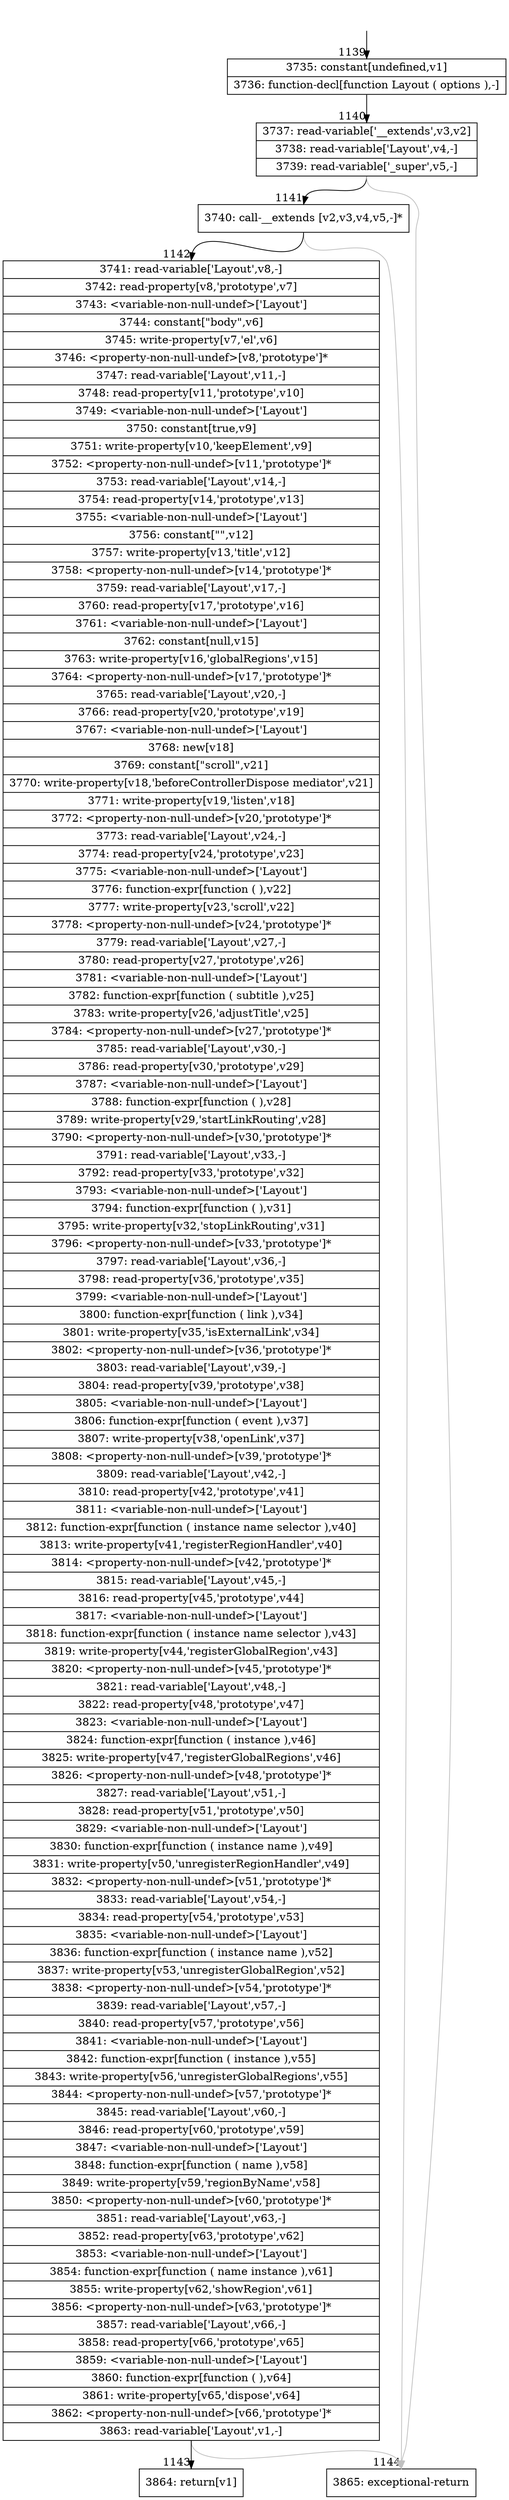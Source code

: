 digraph {
rankdir="TD"
BB_entry79[shape=none,label=""];
BB_entry79 -> BB1139 [tailport=s, headport=n, headlabel="    1139"]
BB1139 [shape=record label="{3735: constant[undefined,v1]|3736: function-decl[function Layout ( options ),-]}" ] 
BB1139 -> BB1140 [tailport=s, headport=n, headlabel="      1140"]
BB1140 [shape=record label="{3737: read-variable['__extends',v3,v2]|3738: read-variable['Layout',v4,-]|3739: read-variable['_super',v5,-]}" ] 
BB1140 -> BB1141 [tailport=s, headport=n, headlabel="      1141"]
BB1140 -> BB1144 [tailport=s, headport=n, color=gray, headlabel="      1144"]
BB1141 [shape=record label="{3740: call-__extends [v2,v3,v4,v5,-]*}" ] 
BB1141 -> BB1142 [tailport=s, headport=n, headlabel="      1142"]
BB1141 -> BB1144 [tailport=s, headport=n, color=gray]
BB1142 [shape=record label="{3741: read-variable['Layout',v8,-]|3742: read-property[v8,'prototype',v7]|3743: \<variable-non-null-undef\>['Layout']|3744: constant[\"body\",v6]|3745: write-property[v7,'el',v6]|3746: \<property-non-null-undef\>[v8,'prototype']*|3747: read-variable['Layout',v11,-]|3748: read-property[v11,'prototype',v10]|3749: \<variable-non-null-undef\>['Layout']|3750: constant[true,v9]|3751: write-property[v10,'keepElement',v9]|3752: \<property-non-null-undef\>[v11,'prototype']*|3753: read-variable['Layout',v14,-]|3754: read-property[v14,'prototype',v13]|3755: \<variable-non-null-undef\>['Layout']|3756: constant[\"\",v12]|3757: write-property[v13,'title',v12]|3758: \<property-non-null-undef\>[v14,'prototype']*|3759: read-variable['Layout',v17,-]|3760: read-property[v17,'prototype',v16]|3761: \<variable-non-null-undef\>['Layout']|3762: constant[null,v15]|3763: write-property[v16,'globalRegions',v15]|3764: \<property-non-null-undef\>[v17,'prototype']*|3765: read-variable['Layout',v20,-]|3766: read-property[v20,'prototype',v19]|3767: \<variable-non-null-undef\>['Layout']|3768: new[v18]|3769: constant[\"scroll\",v21]|3770: write-property[v18,'beforeControllerDispose mediator',v21]|3771: write-property[v19,'listen',v18]|3772: \<property-non-null-undef\>[v20,'prototype']*|3773: read-variable['Layout',v24,-]|3774: read-property[v24,'prototype',v23]|3775: \<variable-non-null-undef\>['Layout']|3776: function-expr[function ( ),v22]|3777: write-property[v23,'scroll',v22]|3778: \<property-non-null-undef\>[v24,'prototype']*|3779: read-variable['Layout',v27,-]|3780: read-property[v27,'prototype',v26]|3781: \<variable-non-null-undef\>['Layout']|3782: function-expr[function ( subtitle ),v25]|3783: write-property[v26,'adjustTitle',v25]|3784: \<property-non-null-undef\>[v27,'prototype']*|3785: read-variable['Layout',v30,-]|3786: read-property[v30,'prototype',v29]|3787: \<variable-non-null-undef\>['Layout']|3788: function-expr[function ( ),v28]|3789: write-property[v29,'startLinkRouting',v28]|3790: \<property-non-null-undef\>[v30,'prototype']*|3791: read-variable['Layout',v33,-]|3792: read-property[v33,'prototype',v32]|3793: \<variable-non-null-undef\>['Layout']|3794: function-expr[function ( ),v31]|3795: write-property[v32,'stopLinkRouting',v31]|3796: \<property-non-null-undef\>[v33,'prototype']*|3797: read-variable['Layout',v36,-]|3798: read-property[v36,'prototype',v35]|3799: \<variable-non-null-undef\>['Layout']|3800: function-expr[function ( link ),v34]|3801: write-property[v35,'isExternalLink',v34]|3802: \<property-non-null-undef\>[v36,'prototype']*|3803: read-variable['Layout',v39,-]|3804: read-property[v39,'prototype',v38]|3805: \<variable-non-null-undef\>['Layout']|3806: function-expr[function ( event ),v37]|3807: write-property[v38,'openLink',v37]|3808: \<property-non-null-undef\>[v39,'prototype']*|3809: read-variable['Layout',v42,-]|3810: read-property[v42,'prototype',v41]|3811: \<variable-non-null-undef\>['Layout']|3812: function-expr[function ( instance name selector ),v40]|3813: write-property[v41,'registerRegionHandler',v40]|3814: \<property-non-null-undef\>[v42,'prototype']*|3815: read-variable['Layout',v45,-]|3816: read-property[v45,'prototype',v44]|3817: \<variable-non-null-undef\>['Layout']|3818: function-expr[function ( instance name selector ),v43]|3819: write-property[v44,'registerGlobalRegion',v43]|3820: \<property-non-null-undef\>[v45,'prototype']*|3821: read-variable['Layout',v48,-]|3822: read-property[v48,'prototype',v47]|3823: \<variable-non-null-undef\>['Layout']|3824: function-expr[function ( instance ),v46]|3825: write-property[v47,'registerGlobalRegions',v46]|3826: \<property-non-null-undef\>[v48,'prototype']*|3827: read-variable['Layout',v51,-]|3828: read-property[v51,'prototype',v50]|3829: \<variable-non-null-undef\>['Layout']|3830: function-expr[function ( instance name ),v49]|3831: write-property[v50,'unregisterRegionHandler',v49]|3832: \<property-non-null-undef\>[v51,'prototype']*|3833: read-variable['Layout',v54,-]|3834: read-property[v54,'prototype',v53]|3835: \<variable-non-null-undef\>['Layout']|3836: function-expr[function ( instance name ),v52]|3837: write-property[v53,'unregisterGlobalRegion',v52]|3838: \<property-non-null-undef\>[v54,'prototype']*|3839: read-variable['Layout',v57,-]|3840: read-property[v57,'prototype',v56]|3841: \<variable-non-null-undef\>['Layout']|3842: function-expr[function ( instance ),v55]|3843: write-property[v56,'unregisterGlobalRegions',v55]|3844: \<property-non-null-undef\>[v57,'prototype']*|3845: read-variable['Layout',v60,-]|3846: read-property[v60,'prototype',v59]|3847: \<variable-non-null-undef\>['Layout']|3848: function-expr[function ( name ),v58]|3849: write-property[v59,'regionByName',v58]|3850: \<property-non-null-undef\>[v60,'prototype']*|3851: read-variable['Layout',v63,-]|3852: read-property[v63,'prototype',v62]|3853: \<variable-non-null-undef\>['Layout']|3854: function-expr[function ( name instance ),v61]|3855: write-property[v62,'showRegion',v61]|3856: \<property-non-null-undef\>[v63,'prototype']*|3857: read-variable['Layout',v66,-]|3858: read-property[v66,'prototype',v65]|3859: \<variable-non-null-undef\>['Layout']|3860: function-expr[function ( ),v64]|3861: write-property[v65,'dispose',v64]|3862: \<property-non-null-undef\>[v66,'prototype']*|3863: read-variable['Layout',v1,-]}" ] 
BB1142 -> BB1143 [tailport=s, headport=n, headlabel="      1143"]
BB1142 -> BB1144 [tailport=s, headport=n, color=gray]
BB1143 [shape=record label="{3864: return[v1]}" ] 
BB1144 [shape=record label="{3865: exceptional-return}" ] 
//#$~ 1051
}
